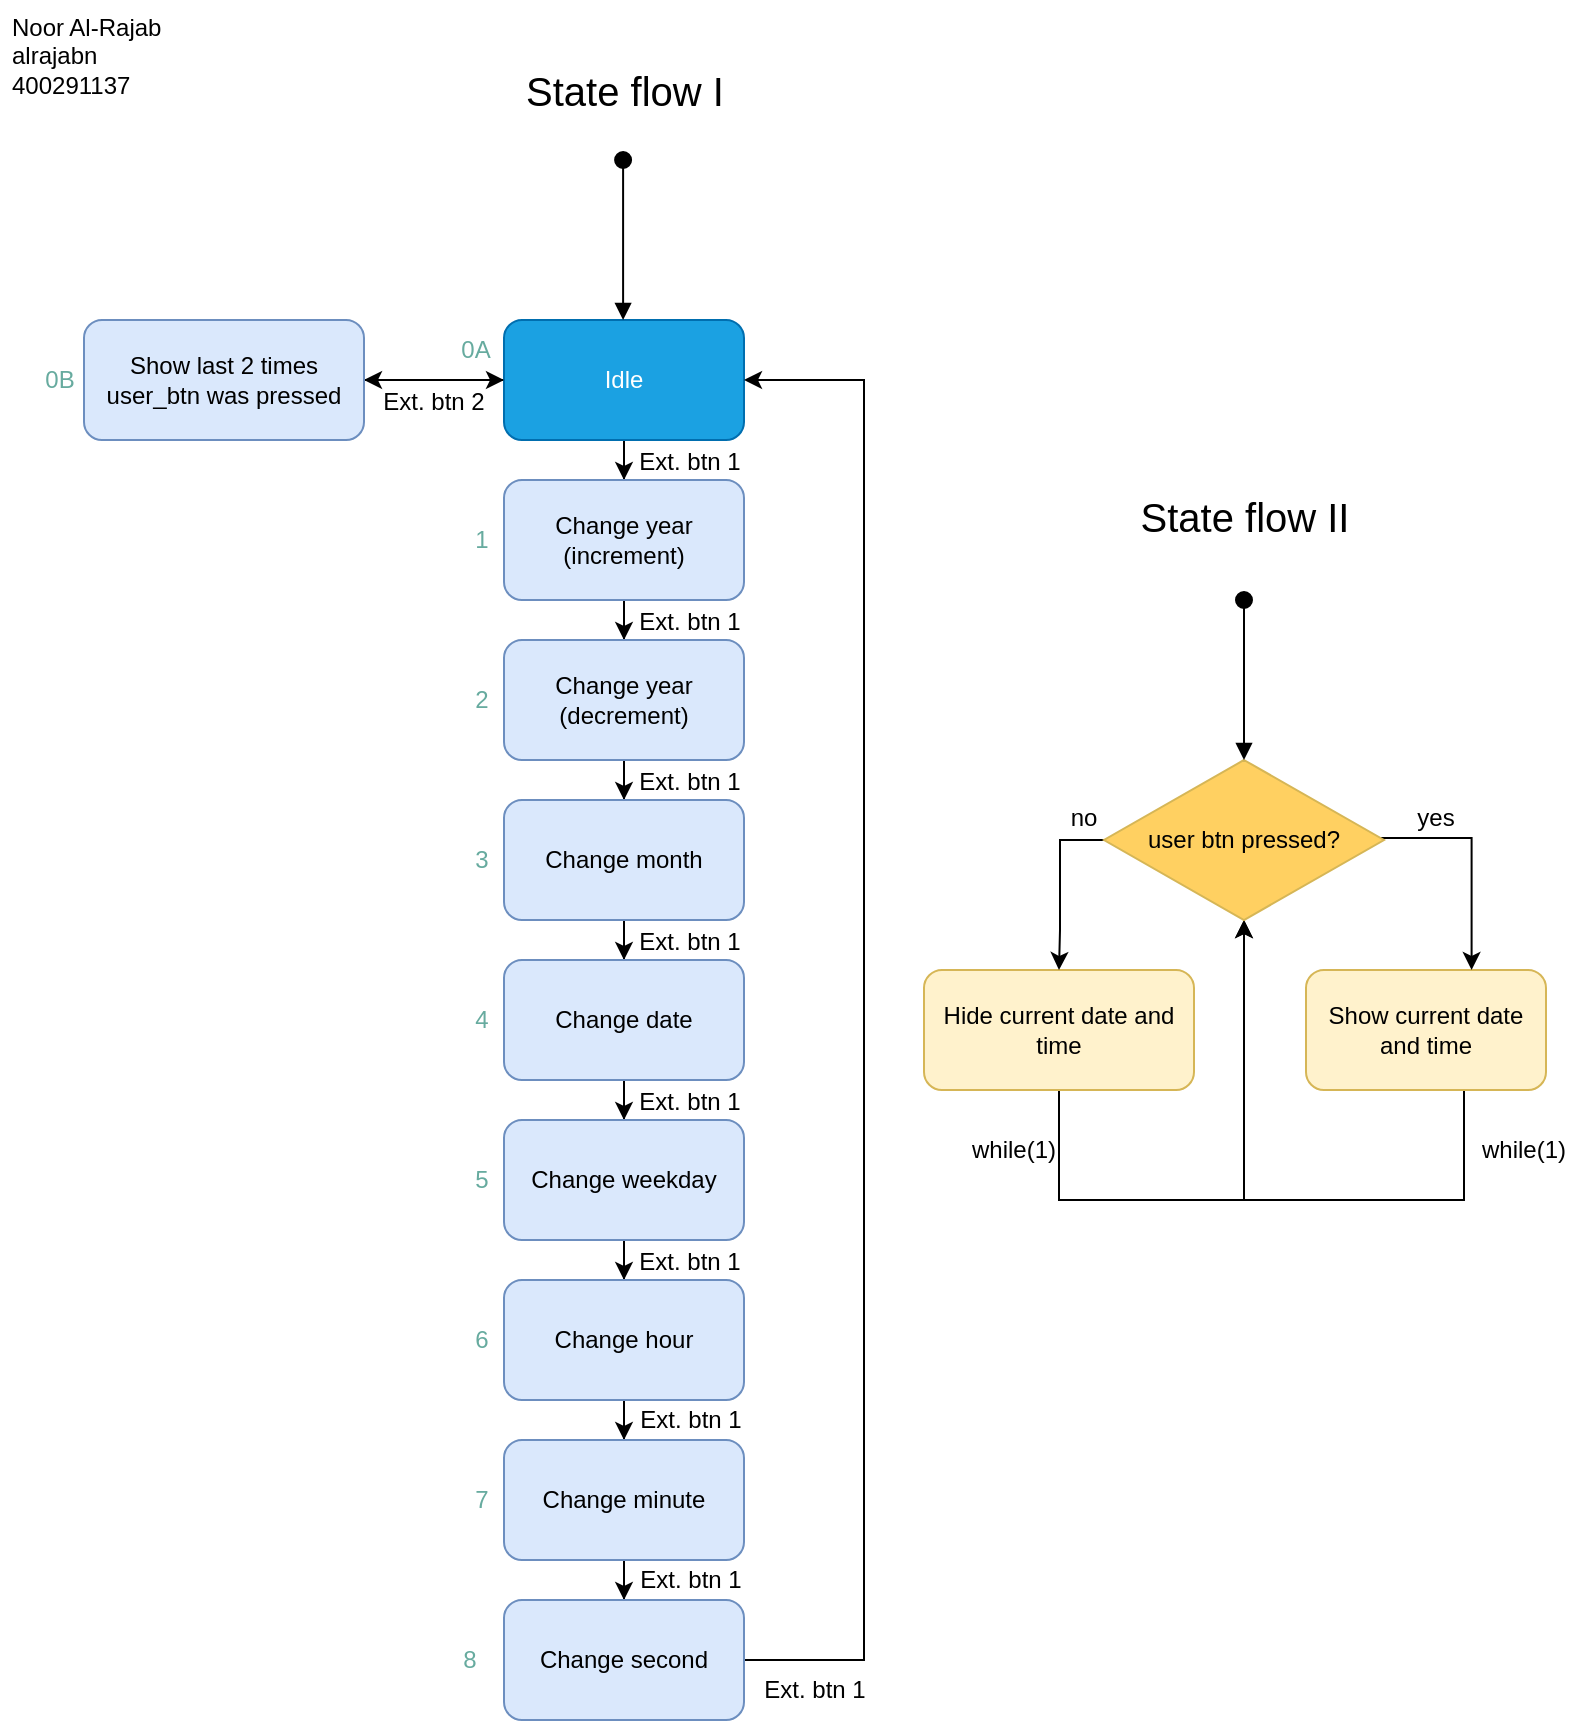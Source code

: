 <mxfile version="21.0.2" type="device"><diagram name="Page-1" id="KkQe2HLtg0cyAsivJ5SH"><mxGraphModel dx="1035" dy="898" grid="1" gridSize="10" guides="1" tooltips="1" connect="1" arrows="1" fold="1" page="1" pageScale="1" pageWidth="850" pageHeight="1100" math="0" shadow="0"><root><mxCell id="0"/><mxCell id="1" parent="0"/><mxCell id="SL6ZHjH_Phwgsrj6UQ0u-12" style="edgeStyle=orthogonalEdgeStyle;rounded=0;orthogonalLoop=1;jettySize=auto;html=1;entryX=1;entryY=0.5;entryDx=0;entryDy=0;" edge="1" parent="1" source="SL6ZHjH_Phwgsrj6UQ0u-1" target="SL6ZHjH_Phwgsrj6UQ0u-11"><mxGeometry relative="1" as="geometry"/></mxCell><mxCell id="SL6ZHjH_Phwgsrj6UQ0u-20" style="edgeStyle=orthogonalEdgeStyle;rounded=0;orthogonalLoop=1;jettySize=auto;html=1;entryX=0.5;entryY=0;entryDx=0;entryDy=0;" edge="1" parent="1" source="SL6ZHjH_Phwgsrj6UQ0u-1" target="SL6ZHjH_Phwgsrj6UQ0u-2"><mxGeometry relative="1" as="geometry"/></mxCell><mxCell id="SL6ZHjH_Phwgsrj6UQ0u-1" value="Idle" style="rounded=1;whiteSpace=wrap;html=1;fillColor=#1ba1e2;strokeColor=#006EAF;fontColor=#ffffff;" vertex="1" parent="1"><mxGeometry x="272" y="180" width="120" height="60" as="geometry"/></mxCell><mxCell id="SL6ZHjH_Phwgsrj6UQ0u-21" style="edgeStyle=orthogonalEdgeStyle;rounded=0;orthogonalLoop=1;jettySize=auto;html=1;entryX=0.5;entryY=0;entryDx=0;entryDy=0;" edge="1" parent="1" source="SL6ZHjH_Phwgsrj6UQ0u-2" target="SL6ZHjH_Phwgsrj6UQ0u-3"><mxGeometry relative="1" as="geometry"/></mxCell><mxCell id="SL6ZHjH_Phwgsrj6UQ0u-2" value="Change year (increment)" style="rounded=1;whiteSpace=wrap;html=1;fillColor=#dae8fc;strokeColor=#6c8ebf;" vertex="1" parent="1"><mxGeometry x="272" y="260" width="120" height="60" as="geometry"/></mxCell><mxCell id="SL6ZHjH_Phwgsrj6UQ0u-22" style="edgeStyle=orthogonalEdgeStyle;rounded=0;orthogonalLoop=1;jettySize=auto;html=1;entryX=0.5;entryY=0;entryDx=0;entryDy=0;" edge="1" parent="1" source="SL6ZHjH_Phwgsrj6UQ0u-3" target="SL6ZHjH_Phwgsrj6UQ0u-4"><mxGeometry relative="1" as="geometry"/></mxCell><mxCell id="SL6ZHjH_Phwgsrj6UQ0u-3" value="Change year (decrement)" style="rounded=1;whiteSpace=wrap;html=1;fillColor=#dae8fc;strokeColor=#6c8ebf;" vertex="1" parent="1"><mxGeometry x="272" y="340" width="120" height="60" as="geometry"/></mxCell><mxCell id="SL6ZHjH_Phwgsrj6UQ0u-23" style="edgeStyle=orthogonalEdgeStyle;rounded=0;orthogonalLoop=1;jettySize=auto;html=1;entryX=0.5;entryY=0;entryDx=0;entryDy=0;" edge="1" parent="1" source="SL6ZHjH_Phwgsrj6UQ0u-4" target="SL6ZHjH_Phwgsrj6UQ0u-5"><mxGeometry relative="1" as="geometry"/></mxCell><mxCell id="SL6ZHjH_Phwgsrj6UQ0u-4" value="Change month" style="rounded=1;whiteSpace=wrap;html=1;fillColor=#dae8fc;strokeColor=#6c8ebf;" vertex="1" parent="1"><mxGeometry x="272" y="420" width="120" height="60" as="geometry"/></mxCell><mxCell id="SL6ZHjH_Phwgsrj6UQ0u-24" style="edgeStyle=orthogonalEdgeStyle;rounded=0;orthogonalLoop=1;jettySize=auto;html=1;entryX=0.5;entryY=0;entryDx=0;entryDy=0;" edge="1" parent="1" source="SL6ZHjH_Phwgsrj6UQ0u-5" target="SL6ZHjH_Phwgsrj6UQ0u-6"><mxGeometry relative="1" as="geometry"/></mxCell><mxCell id="SL6ZHjH_Phwgsrj6UQ0u-5" value="Change date" style="rounded=1;whiteSpace=wrap;html=1;fillColor=#dae8fc;strokeColor=#6c8ebf;" vertex="1" parent="1"><mxGeometry x="272" y="500" width="120" height="60" as="geometry"/></mxCell><mxCell id="SL6ZHjH_Phwgsrj6UQ0u-25" style="edgeStyle=orthogonalEdgeStyle;rounded=0;orthogonalLoop=1;jettySize=auto;html=1;entryX=0.5;entryY=0;entryDx=0;entryDy=0;" edge="1" parent="1" source="SL6ZHjH_Phwgsrj6UQ0u-6" target="SL6ZHjH_Phwgsrj6UQ0u-7"><mxGeometry relative="1" as="geometry"/></mxCell><mxCell id="SL6ZHjH_Phwgsrj6UQ0u-6" value="Change weekday" style="rounded=1;whiteSpace=wrap;html=1;fillColor=#dae8fc;strokeColor=#6c8ebf;" vertex="1" parent="1"><mxGeometry x="272" y="580" width="120" height="60" as="geometry"/></mxCell><mxCell id="SL6ZHjH_Phwgsrj6UQ0u-26" style="edgeStyle=orthogonalEdgeStyle;rounded=0;orthogonalLoop=1;jettySize=auto;html=1;entryX=0.5;entryY=0;entryDx=0;entryDy=0;" edge="1" parent="1" source="SL6ZHjH_Phwgsrj6UQ0u-7" target="SL6ZHjH_Phwgsrj6UQ0u-8"><mxGeometry relative="1" as="geometry"/></mxCell><mxCell id="SL6ZHjH_Phwgsrj6UQ0u-7" value="Change hour" style="rounded=1;whiteSpace=wrap;html=1;fillColor=#dae8fc;strokeColor=#6c8ebf;" vertex="1" parent="1"><mxGeometry x="272" y="660" width="120" height="60" as="geometry"/></mxCell><mxCell id="SL6ZHjH_Phwgsrj6UQ0u-27" style="edgeStyle=orthogonalEdgeStyle;rounded=0;orthogonalLoop=1;jettySize=auto;html=1;entryX=0.5;entryY=0;entryDx=0;entryDy=0;" edge="1" parent="1" source="SL6ZHjH_Phwgsrj6UQ0u-8" target="SL6ZHjH_Phwgsrj6UQ0u-9"><mxGeometry relative="1" as="geometry"/></mxCell><mxCell id="SL6ZHjH_Phwgsrj6UQ0u-8" value="Change minute" style="rounded=1;whiteSpace=wrap;html=1;fillColor=#dae8fc;strokeColor=#6c8ebf;" vertex="1" parent="1"><mxGeometry x="272" y="740" width="120" height="60" as="geometry"/></mxCell><mxCell id="SL6ZHjH_Phwgsrj6UQ0u-28" style="edgeStyle=orthogonalEdgeStyle;rounded=0;orthogonalLoop=1;jettySize=auto;html=1;entryX=1;entryY=0.5;entryDx=0;entryDy=0;" edge="1" parent="1" source="SL6ZHjH_Phwgsrj6UQ0u-9" target="SL6ZHjH_Phwgsrj6UQ0u-1"><mxGeometry relative="1" as="geometry"><mxPoint x="432" y="240" as="targetPoint"/><Array as="points"><mxPoint x="452" y="850"/><mxPoint x="452" y="210"/></Array></mxGeometry></mxCell><mxCell id="SL6ZHjH_Phwgsrj6UQ0u-9" value="Change second" style="rounded=1;whiteSpace=wrap;html=1;fillColor=#dae8fc;strokeColor=#6c8ebf;" vertex="1" parent="1"><mxGeometry x="272" y="820" width="120" height="60" as="geometry"/></mxCell><mxCell id="SL6ZHjH_Phwgsrj6UQ0u-41" style="edgeStyle=orthogonalEdgeStyle;rounded=0;orthogonalLoop=1;jettySize=auto;html=1;" edge="1" parent="1" source="SL6ZHjH_Phwgsrj6UQ0u-10" target="SL6ZHjH_Phwgsrj6UQ0u-38"><mxGeometry relative="1" as="geometry"><mxPoint x="822" y="360" as="targetPoint"/><Array as="points"><mxPoint x="752" y="620"/><mxPoint x="642" y="620"/></Array></mxGeometry></mxCell><mxCell id="SL6ZHjH_Phwgsrj6UQ0u-10" value="Show current date and time" style="rounded=1;whiteSpace=wrap;html=1;fillColor=#fff2cc;strokeColor=#d6b656;" vertex="1" parent="1"><mxGeometry x="673" y="505" width="120" height="60" as="geometry"/></mxCell><mxCell id="SL6ZHjH_Phwgsrj6UQ0u-13" style="edgeStyle=orthogonalEdgeStyle;rounded=0;orthogonalLoop=1;jettySize=auto;html=1;entryX=0;entryY=0.5;entryDx=0;entryDy=0;" edge="1" parent="1" source="SL6ZHjH_Phwgsrj6UQ0u-11" target="SL6ZHjH_Phwgsrj6UQ0u-1"><mxGeometry relative="1" as="geometry"/></mxCell><mxCell id="SL6ZHjH_Phwgsrj6UQ0u-11" value="Show last 2 times user_btn was pressed" style="rounded=1;whiteSpace=wrap;html=1;fillColor=#dae8fc;strokeColor=#6c8ebf;" vertex="1" parent="1"><mxGeometry x="62" y="180" width="140" height="60" as="geometry"/></mxCell><mxCell id="SL6ZHjH_Phwgsrj6UQ0u-14" value="Ext. btn 2" style="text;strokeColor=none;align=center;fillColor=none;html=1;verticalAlign=middle;whiteSpace=wrap;rounded=0;" vertex="1" parent="1"><mxGeometry x="202" y="206" width="70" height="30" as="geometry"/></mxCell><mxCell id="SL6ZHjH_Phwgsrj6UQ0u-42" style="edgeStyle=orthogonalEdgeStyle;rounded=0;orthogonalLoop=1;jettySize=auto;html=1;" edge="1" parent="1" source="SL6ZHjH_Phwgsrj6UQ0u-15"><mxGeometry relative="1" as="geometry"><mxPoint x="642" y="480" as="targetPoint"/><Array as="points"><mxPoint x="550" y="620"/><mxPoint x="642" y="620"/></Array></mxGeometry></mxCell><mxCell id="SL6ZHjH_Phwgsrj6UQ0u-15" value="Hide current date and time" style="rounded=1;whiteSpace=wrap;html=1;fillColor=#fff2cc;strokeColor=#d6b656;" vertex="1" parent="1"><mxGeometry x="482" y="505" width="135" height="60" as="geometry"/></mxCell><mxCell id="SL6ZHjH_Phwgsrj6UQ0u-29" value="Ext. btn 1" style="text;strokeColor=none;align=center;fillColor=none;html=1;verticalAlign=middle;whiteSpace=wrap;rounded=0;" vertex="1" parent="1"><mxGeometry x="330" y="236" width="70" height="30" as="geometry"/></mxCell><mxCell id="SL6ZHjH_Phwgsrj6UQ0u-30" value="Ext. btn 1" style="text;strokeColor=none;align=center;fillColor=none;html=1;verticalAlign=middle;whiteSpace=wrap;rounded=0;" vertex="1" parent="1"><mxGeometry x="330" y="320" width="70" height="22" as="geometry"/></mxCell><mxCell id="SL6ZHjH_Phwgsrj6UQ0u-31" value="Ext. btn 1" style="text;strokeColor=none;align=center;fillColor=none;html=1;verticalAlign=middle;whiteSpace=wrap;rounded=0;" vertex="1" parent="1"><mxGeometry x="330" y="400" width="70" height="22" as="geometry"/></mxCell><mxCell id="SL6ZHjH_Phwgsrj6UQ0u-32" value="Ext. btn 1" style="text;strokeColor=none;align=center;fillColor=none;html=1;verticalAlign=middle;whiteSpace=wrap;rounded=0;" vertex="1" parent="1"><mxGeometry x="330" y="640" width="70" height="22" as="geometry"/></mxCell><mxCell id="SL6ZHjH_Phwgsrj6UQ0u-33" value="Ext. btn 1" style="text;strokeColor=none;align=center;fillColor=none;html=1;verticalAlign=middle;whiteSpace=wrap;rounded=0;" vertex="1" parent="1"><mxGeometry x="330" y="476" width="70" height="30" as="geometry"/></mxCell><mxCell id="SL6ZHjH_Phwgsrj6UQ0u-34" value="Ext. btn 1" style="text;strokeColor=none;align=center;fillColor=none;html=1;verticalAlign=middle;whiteSpace=wrap;rounded=0;" vertex="1" parent="1"><mxGeometry x="330" y="560" width="70" height="22" as="geometry"/></mxCell><mxCell id="SL6ZHjH_Phwgsrj6UQ0u-35" value="Ext. btn 1" style="text;strokeColor=none;align=center;fillColor=none;html=1;verticalAlign=middle;whiteSpace=wrap;rounded=0;" vertex="1" parent="1"><mxGeometry x="392" y="849" width="71" height="31" as="geometry"/></mxCell><mxCell id="SL6ZHjH_Phwgsrj6UQ0u-36" value="Ext. btn 1" style="text;strokeColor=none;align=center;fillColor=none;html=1;verticalAlign=middle;whiteSpace=wrap;rounded=0;" vertex="1" parent="1"><mxGeometry x="330" y="710" width="71" height="39" as="geometry"/></mxCell><mxCell id="SL6ZHjH_Phwgsrj6UQ0u-37" value="Ext. btn 1" style="text;strokeColor=none;align=center;fillColor=none;html=1;verticalAlign=middle;whiteSpace=wrap;rounded=0;" vertex="1" parent="1"><mxGeometry x="330" y="794" width="71" height="31" as="geometry"/></mxCell><mxCell id="SL6ZHjH_Phwgsrj6UQ0u-39" style="edgeStyle=orthogonalEdgeStyle;rounded=0;orthogonalLoop=1;jettySize=auto;html=1;entryX=0.5;entryY=0;entryDx=0;entryDy=0;" edge="1" parent="1" source="SL6ZHjH_Phwgsrj6UQ0u-38" target="SL6ZHjH_Phwgsrj6UQ0u-15"><mxGeometry relative="1" as="geometry"><Array as="points"><mxPoint x="550" y="440"/><mxPoint x="550" y="485"/></Array></mxGeometry></mxCell><mxCell id="SL6ZHjH_Phwgsrj6UQ0u-40" style="edgeStyle=orthogonalEdgeStyle;rounded=0;orthogonalLoop=1;jettySize=auto;html=1;entryX=0.69;entryY=0;entryDx=0;entryDy=0;entryPerimeter=0;" edge="1" parent="1" source="SL6ZHjH_Phwgsrj6UQ0u-38" target="SL6ZHjH_Phwgsrj6UQ0u-10"><mxGeometry relative="1" as="geometry"><Array as="points"><mxPoint x="755" y="439"/></Array></mxGeometry></mxCell><mxCell id="SL6ZHjH_Phwgsrj6UQ0u-38" value="user btn pressed?" style="rhombus;whiteSpace=wrap;html=1;fillColor=#FFD061;strokeColor=#d6b656;" vertex="1" parent="1"><mxGeometry x="572" y="400" width="140" height="80" as="geometry"/></mxCell><mxCell id="SL6ZHjH_Phwgsrj6UQ0u-43" value="while(1)" style="text;html=1;strokeColor=none;fillColor=none;align=center;verticalAlign=middle;whiteSpace=wrap;rounded=0;" vertex="1" parent="1"><mxGeometry x="752" y="580" width="60" height="30" as="geometry"/></mxCell><mxCell id="SL6ZHjH_Phwgsrj6UQ0u-44" value="while(1)" style="text;html=1;strokeColor=none;fillColor=none;align=center;verticalAlign=middle;whiteSpace=wrap;rounded=0;" vertex="1" parent="1"><mxGeometry x="492" y="580" width="70" height="30" as="geometry"/></mxCell><mxCell id="SL6ZHjH_Phwgsrj6UQ0u-45" value="yes" style="text;html=1;strokeColor=none;fillColor=none;align=center;verticalAlign=middle;whiteSpace=wrap;rounded=0;" vertex="1" parent="1"><mxGeometry x="708" y="414" width="60" height="30" as="geometry"/></mxCell><mxCell id="SL6ZHjH_Phwgsrj6UQ0u-46" value="no" style="text;html=1;strokeColor=none;fillColor=none;align=center;verticalAlign=middle;whiteSpace=wrap;rounded=0;" vertex="1" parent="1"><mxGeometry x="532" y="414" width="60" height="30" as="geometry"/></mxCell><mxCell id="SL6ZHjH_Phwgsrj6UQ0u-48" value="" style="html=1;verticalAlign=bottom;startArrow=oval;startFill=1;endArrow=block;startSize=8;edgeStyle=elbowEdgeStyle;elbow=vertical;curved=0;rounded=0;entryX=0.5;entryY=0;entryDx=0;entryDy=0;" edge="1" parent="1" target="SL6ZHjH_Phwgsrj6UQ0u-38"><mxGeometry width="60" relative="1" as="geometry"><mxPoint x="642" y="320" as="sourcePoint"/><mxPoint x="672" y="470" as="targetPoint"/><mxPoint as="offset"/></mxGeometry></mxCell><mxCell id="SL6ZHjH_Phwgsrj6UQ0u-49" value="" style="html=1;verticalAlign=bottom;startArrow=oval;startFill=1;endArrow=block;startSize=8;edgeStyle=elbowEdgeStyle;elbow=vertical;curved=0;rounded=0;entryX=0.5;entryY=0;entryDx=0;entryDy=0;" edge="1" parent="1"><mxGeometry width="60" relative="1" as="geometry"><mxPoint x="331.55" y="100" as="sourcePoint"/><mxPoint x="331.55" y="180" as="targetPoint"/><mxPoint as="offset"/></mxGeometry></mxCell><mxCell id="SL6ZHjH_Phwgsrj6UQ0u-50" value="State flow I" style="text;html=1;strokeColor=none;fillColor=none;align=center;verticalAlign=middle;whiteSpace=wrap;rounded=0;fontSize=20;" vertex="1" parent="1"><mxGeometry x="264.5" y="50" width="135" height="30" as="geometry"/></mxCell><mxCell id="SL6ZHjH_Phwgsrj6UQ0u-51" value="State flow II" style="text;html=1;strokeColor=none;fillColor=none;align=center;verticalAlign=middle;whiteSpace=wrap;rounded=0;fontSize=20;" vertex="1" parent="1"><mxGeometry x="582.5" y="266" width="119" height="24" as="geometry"/></mxCell><mxCell id="SL6ZHjH_Phwgsrj6UQ0u-52" value="0B" style="text;html=1;strokeColor=none;fillColor=none;align=center;verticalAlign=middle;whiteSpace=wrap;rounded=0;fontColor=#67AB9F;" vertex="1" parent="1"><mxGeometry x="20" y="195" width="60" height="30" as="geometry"/></mxCell><mxCell id="SL6ZHjH_Phwgsrj6UQ0u-53" value="0A" style="text;html=1;strokeColor=none;fillColor=none;align=center;verticalAlign=middle;whiteSpace=wrap;rounded=0;fontColor=#67AB9F;" vertex="1" parent="1"><mxGeometry x="228" y="180" width="60" height="30" as="geometry"/></mxCell><mxCell id="SL6ZHjH_Phwgsrj6UQ0u-54" value="2" style="text;html=1;strokeColor=none;fillColor=none;align=center;verticalAlign=middle;whiteSpace=wrap;rounded=0;fontColor=#67AB9F;" vertex="1" parent="1"><mxGeometry x="231" y="355" width="60" height="30" as="geometry"/></mxCell><mxCell id="SL6ZHjH_Phwgsrj6UQ0u-55" value="3" style="text;html=1;strokeColor=none;fillColor=none;align=center;verticalAlign=middle;whiteSpace=wrap;rounded=0;fontColor=#67AB9F;" vertex="1" parent="1"><mxGeometry x="231" y="435" width="60" height="30" as="geometry"/></mxCell><mxCell id="SL6ZHjH_Phwgsrj6UQ0u-56" value="4" style="text;html=1;strokeColor=none;fillColor=none;align=center;verticalAlign=middle;whiteSpace=wrap;rounded=0;fontColor=#67AB9F;" vertex="1" parent="1"><mxGeometry x="231" y="515" width="60" height="30" as="geometry"/></mxCell><mxCell id="SL6ZHjH_Phwgsrj6UQ0u-57" value="5" style="text;html=1;strokeColor=none;fillColor=none;align=center;verticalAlign=middle;whiteSpace=wrap;rounded=0;fontColor=#67AB9F;" vertex="1" parent="1"><mxGeometry x="231" y="595" width="60" height="30" as="geometry"/></mxCell><mxCell id="SL6ZHjH_Phwgsrj6UQ0u-58" value="6" style="text;html=1;strokeColor=none;fillColor=none;align=center;verticalAlign=middle;whiteSpace=wrap;rounded=0;fontColor=#67AB9F;" vertex="1" parent="1"><mxGeometry x="231" y="675" width="60" height="30" as="geometry"/></mxCell><mxCell id="SL6ZHjH_Phwgsrj6UQ0u-59" value="7" style="text;html=1;strokeColor=none;fillColor=none;align=center;verticalAlign=middle;whiteSpace=wrap;rounded=0;fontColor=#67AB9F;" vertex="1" parent="1"><mxGeometry x="231" y="755" width="60" height="30" as="geometry"/></mxCell><mxCell id="SL6ZHjH_Phwgsrj6UQ0u-60" value="8" style="text;html=1;strokeColor=none;fillColor=none;align=center;verticalAlign=middle;whiteSpace=wrap;rounded=0;fontColor=#67AB9F;" vertex="1" parent="1"><mxGeometry x="225" y="835" width="60" height="30" as="geometry"/></mxCell><mxCell id="SL6ZHjH_Phwgsrj6UQ0u-62" value="1" style="text;html=1;strokeColor=none;fillColor=none;align=center;verticalAlign=middle;whiteSpace=wrap;rounded=0;fontColor=#67AB9F;" vertex="1" parent="1"><mxGeometry x="231" y="275" width="60" height="30" as="geometry"/></mxCell><mxCell id="SL6ZHjH_Phwgsrj6UQ0u-63" value="Noor Al-Rajab&lt;br&gt;alrajabn&lt;br&gt;&lt;div&gt;400291137&lt;br&gt;&lt;/div&gt;" style="text;html=1;strokeColor=none;fillColor=none;align=left;verticalAlign=top;whiteSpace=wrap;rounded=0;" vertex="1" parent="1"><mxGeometry x="24" y="20" width="178" height="90" as="geometry"/></mxCell></root></mxGraphModel></diagram></mxfile>